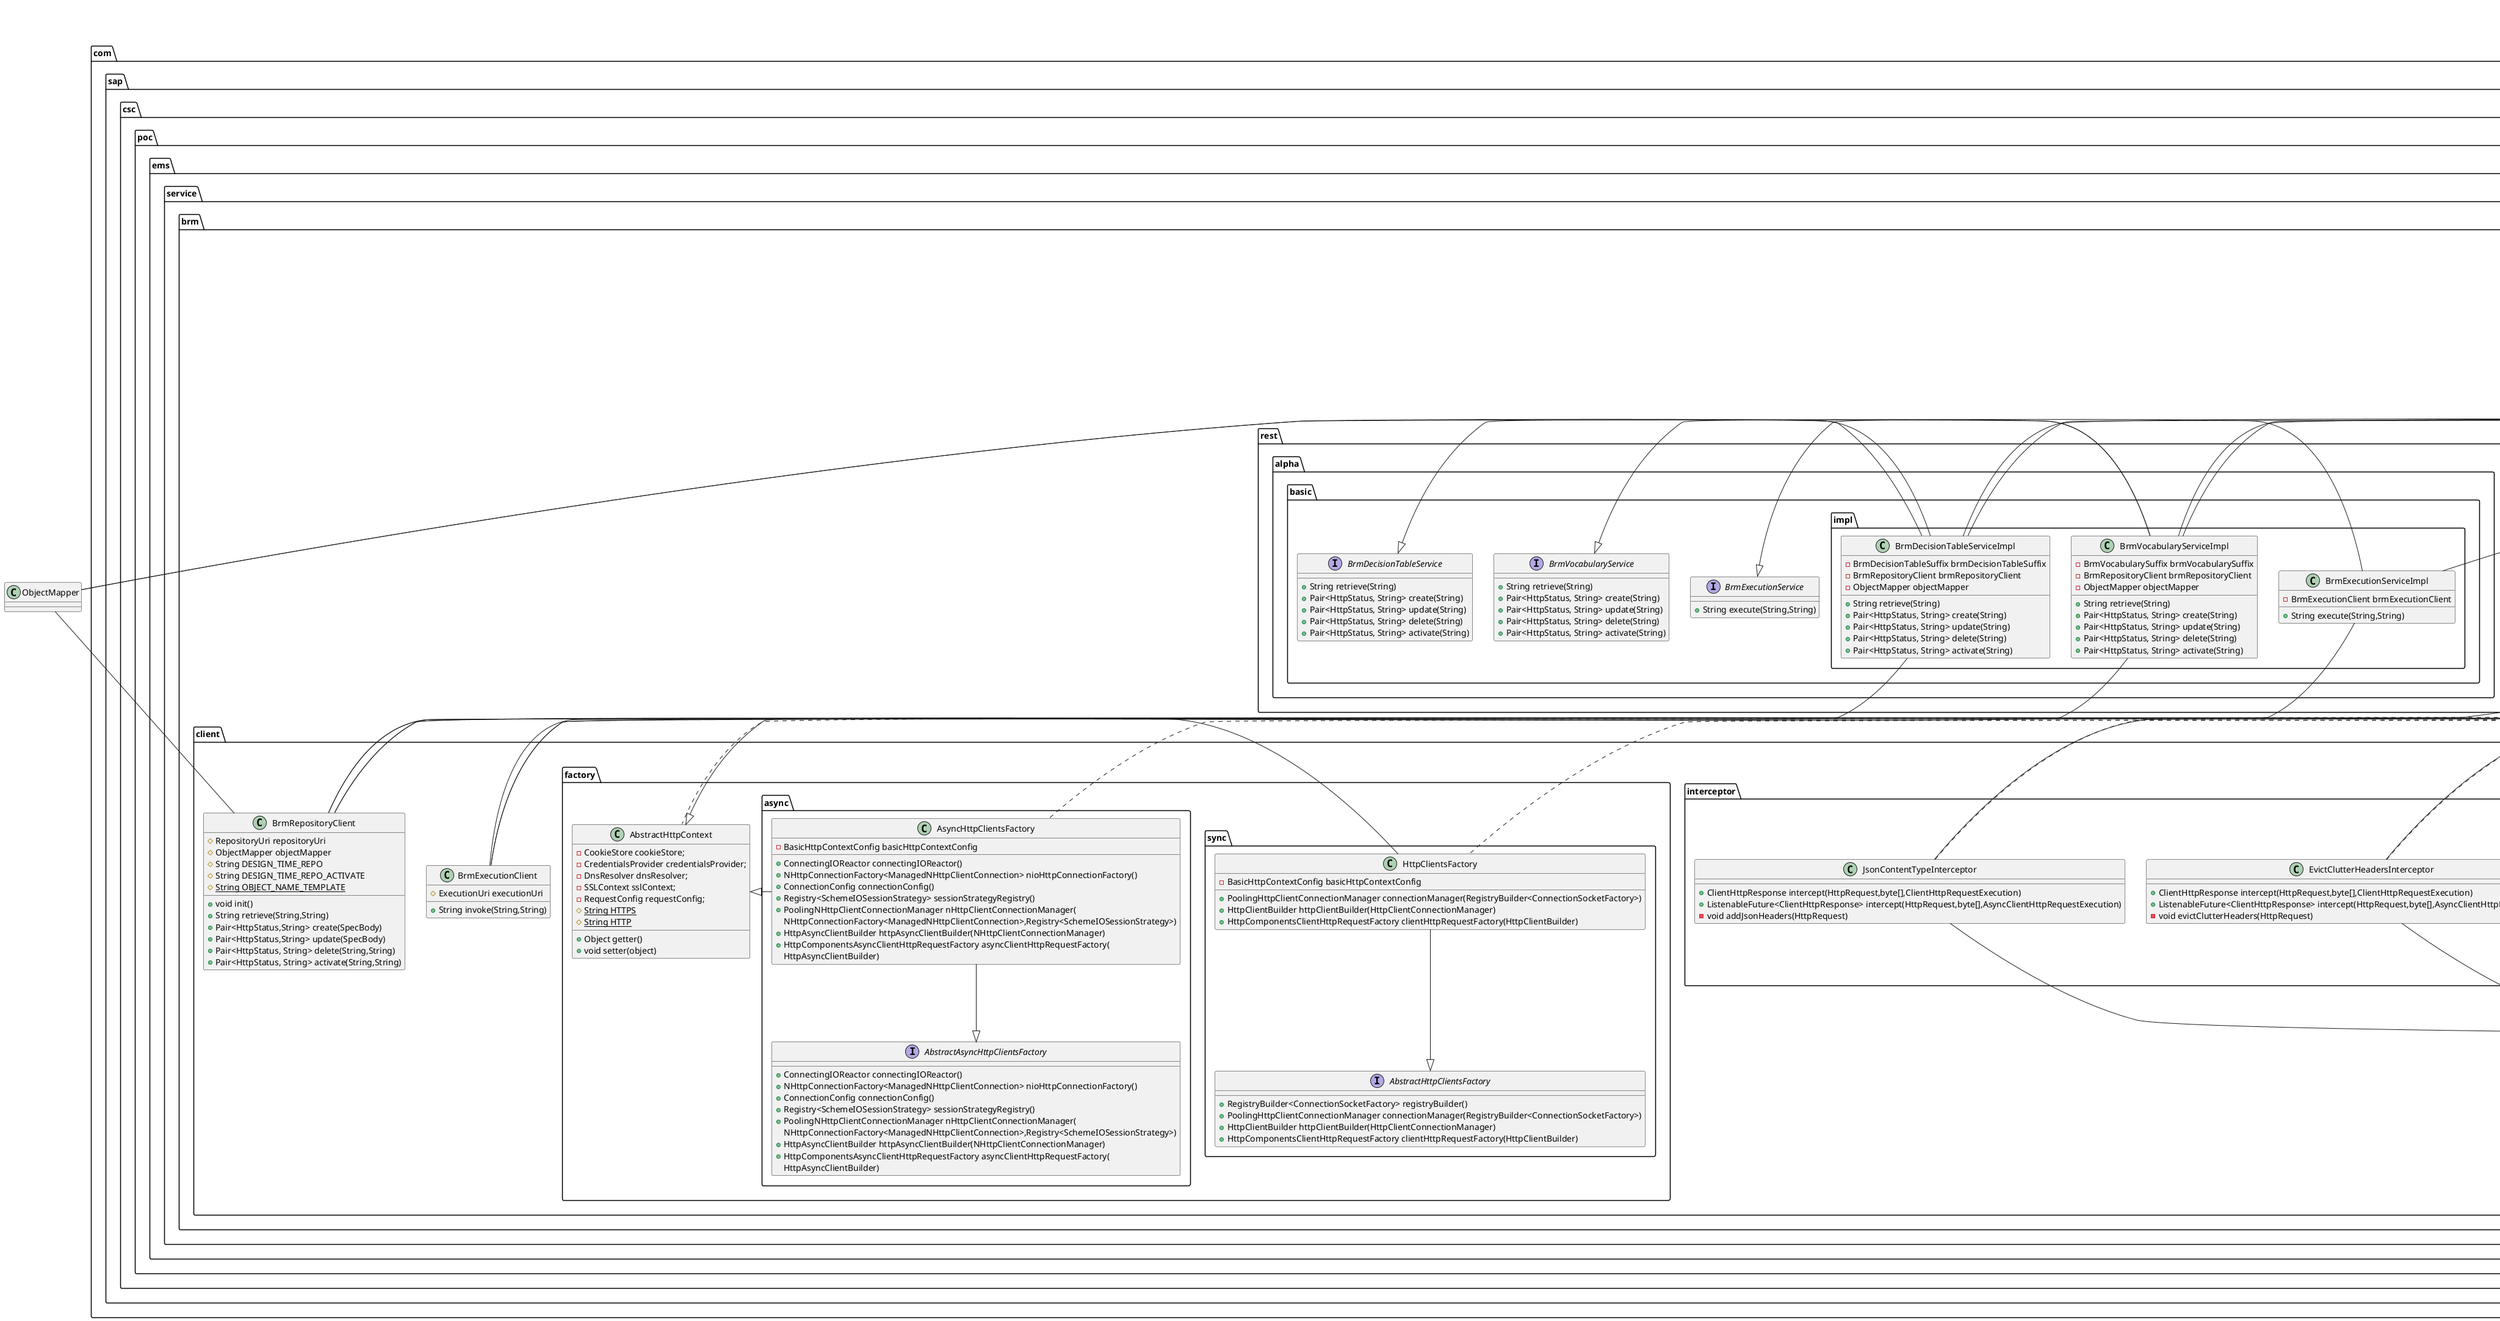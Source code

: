@startuml

'package com.sap.csc.poc.ems {
'    class Bootstrap {
'        {static} void main(String[])
'        void configure(SpringApplicationBuilder)
'    }
'}
'
'SpringBootServletInitializer <|- Bootstrap

package com.sap.csc.poc.ems.service.brm.dto.metadata {
    interface BrmBody {
        +String getEntireName()
    }

    interface BrmSuffix {
        +String getSuffix()
    }

    class BrmMetadata {
        -String packageId
        -String objectName
        -String objectSuffix
        -String status
        +Object getter()
        +void setter(object)
    }

    class BrmVocabularyMetadata {
        -String objectSuffix
    }

    class BrmDecisionTableMetadata {
        -String objectSuffix
    }

    BrmDecisionTableMetadata -|> BrmMetadata
    BrmVocabularyMetadata -|> BrmMetadata

}


package com.sap.csc.poc.ems.service.brm.dto.vocabulary {

    class BrmVocabularySuffix {
        -String packageId
        -String objectName
        -String objectSuffix
        -String status
        +Object getter()
        +void setter(object)
        +String getSuffix()
    }

    class BrmVocabulary {
        -BreVocabularyMetadata metadata
        -BrmVocabularyContent content
        +Object getter()
        +void setter(object)
        +String getEntireName()
    }


    class BrmVocabularyContent {
        -List<DataObject> dataObjects
        +Object getter()
        +void setter(object)
    }

    class DataObject {
        -String name
        -String description
        -List<Attribute> attributes
        -List<Association> associations
        +Object getter()
        +void setter(object)
    }

    class Attribute {
        -String name
        -String description
        -String dataType;
        -String sourceType;
        +Object getter()
        +void setter(object)
    }

    class Association {
        -String name
        -String target
        -String cardinality
        -List<AttributeMapping> ams
        +Object getter()
        +void setter(object)
    }

    class AttributeMapping {
        -String source
        -String target
        +Object getter()
        +void setter(object)
    }

    BrmSuffix <|-- BrmVocabularySuffix
    BrmBody <|- BrmVocabulary

    Association "0..*" - "1" AttributeMapping

    DataObject "1..*" - "1..*" Attribute
    DataObject "0..*" -- "1" Association

    BrmVocabularyContent "1" - "1" DataObject
    BrmVocabulary "1" - "1" BrmVocabularyMetadata
    BrmVocabulary "1" -- "1" BrmVocabularyContent


}

package com.sap.csc.poc.ems.service.brm.dto.decisiontable {

        class BrmDecisionTableSuffix {
            -String packageId
            -String objectName
            -String objectSuffix
            -String status
            +Object getter()
            +void setter(object)
            +String getSuffix()
        }

        class BrmDecisionTable {
            -BrmDecisionTableMetadata metadata
            -BrmDecisionTableContent content
            +Object getter()
            +void setter(object)
            +String getEntireName()
        }


        class BrmDecisionTableContent {
            -String name
            -String description
            -String status
            -RuleBody ruleBody
            -String vocabulary
            -String output
            +Object getter()
            +void setter(object)
        }

        class RuleBody {
            -String type;
            -String hitPolicy
            -RuleBodyContent content
            +Object getter()
            +void setter(object)
        }


        class RuleBodyContent {
           -List<RuleBodyHeader> headers
		   -List<RuleBodyRow> rows
           +Object getter()
           +void setter(object)
        }

        class RuleBodyHeader {
            -String colID
            #String type
            -String name
            -String expression
            -String alias
            #Integer width
            +Object getter()
            +void setter(object)
        }

        class RuleBodyRow {
            -String rowID
            -List<RowItem> rowItems
            +Object getter()
            +void setter(object)
        }

        class RowItem {
            -String colID
            -String content
            -String span
            +Object getter()
            +void setter(object)
        }

        BrmBody <|- BrmDecisionTable
        BrmSuffix <|-- BrmDecisionTableSuffix

        BrmDecisionTable "1" - "1" BrmDecisionTableMetadata
        BrmDecisionTable "1" - "1" BrmDecisionTableContent

        BrmDecisionTableContent "1" -- "1" RuleBody
        RuleBodyContent "1" - "1" RuleBody

        RuleBodyHeader "1..*"-"1" RuleBodyContent
        RuleBodyContent "1..*"--"1" RuleBodyRow
        RowItem "1"-"1..*" RuleBodyRow

}


package com.sap.csc.poc.ems.service.brm.config.http {

    interface HttpContextConfig {
        +{static} Collection<Header> defaultHeaders()
        +{static} Map<String, HttpHost> proxyHosts()
        +CookieStore cookieStore();
        +CredentialsProvider credentialsProvider()
        +DnsResolver dnsResolver()
        +SSLContext sslContext()
        +RequestConfig requestConfig()
    }

    class BasicHttpContextConfig {
        -List<Header> defaultHeaders
        -Map<String, HttpHost> proxyHosts
        #BrmPropertyHolder brmPropertyHolder
        #BrmProxyConfig brmProxyConfig
        +void initial()
        +CookieStore cookieStore();
        +CredentialsProvider credentialsProvider()
        +DnsResolver dnsResolver()
        +SSLContext sslContext()
        +RequestConfig requestConfig()
        #void extractFromLocalEnv(Builder)
        #String getBasicHeader()
    }

    HttpContextConfig <|- BasicHttpContextConfig
}


package com.sap.csc.poc.ems.service.brm.config.property {

    class BrmPropertyHolder {
        #AuthenticationConfig authentication
        #UriConfig uri
        +Object getter()
        +void setter(object)
    }

    class AuthenticationConfig {
        #String mode
        #String basicToken
        #String username
        #String password
        +Object getter()
        +void setter(object)
    }

    class UriConfig {
        #RepositoryUri repository
        #ExecutionUri execution
        +Object getter()
        +void setter(object)
    }

    class RepositoryUri {
        #String root
        #String csrf
        +Object getter()
        +void setter(object)
    }

    class ExecutionUri {
        #String root
        #String csrf
        +Object getter()
        +void setter(object)
    }

    BrmPropertyHolder -- AuthenticationConfig
    BrmPropertyHolder -- UriConfig
    UriConfig -- RepositoryUri
    ExecutionUri -- UriConfig

}


package com.sap.csc.poc.ems.service.brm.config.proxy {

    class BrmProxyConfig {
        #HttpProxyConfig httpProxyConfig
        #HttpsProxyConfig httpsProxyConfig
        +Object getter()
        +void setter(object)
    }

    class HttpProxyConfig {
        #String host
        #Integer port
        +Object getter()
        +void setter(object)
    }

    class HttpsProxyConfig {
        #String host
        #Integer port
        +Object getter()
        +void setter(object)
    }

    BrmProxyConfig - HttpProxyConfig
    HttpsProxyConfig - BrmProxyConfig
}

BrmPropertyHolder -- HttpContextConfig
BrmProxyConfig -- HttpContextConfig


package com.sap.csc.poc.ems.service.brm.config.web {

    class HttpApiService {
        -{static} int[] HIDDEN_PORTS
        #Logger logger
        -HttpSession httpSession
        -HttpServletRequest httpServletRequest
        -HttpServletResponse httpServletResponse
        +Object getter()
        +void setter(object)
    }

    class WebConfig {
        +FilterRegistrationBean corsFilterRegistration()
    }

}

HttpSession - HttpApiService
HttpServletRequest - HttpApiService
httpServletResponse - HttpApiService


package com.sap.csc.poc.ems.service.brm.client {

    class BrmRepositoryClient {
        #RepositoryUri repositoryUri
        #ObjectMapper objectMapper
        #String DESIGN_TIME_REPO
        #String DESIGN_TIME_REPO_ACTIVATE
        #{static}String OBJECT_NAME_TEMPLATE
        +void init()
        +String retrieve(String,String)
        +Pair<HttpStatus,String> create(SpecBody)
        +Pair<HttpStatus,String> update(SpecBody)
        +Pair<HttpStatus, String> delete(String,String)
        +Pair<HttpStatus, String> activate(String,String)
    }

    class BrmExecutionClient {
        #ExecutionUri executionUri
        +String invoke(String,String)
    }

}


BrmRepositoryClient - ObjectMapper
RepositoryUri - BrmRepositoryClient
ExecutionUri - BrmExecutionClient


package com.sap.csc.poc.ems.service.brm.client.template {

    class MightyRestTemplate {
        #{static}ThreadLocal<RestTemplate> restTemplateLocal
        #{static}ThreadLocal<AsyncRestTemplate> asyncRestTemplateLocal
        -RestTemplate restTemplate
        -AsyncRestTemplate asyncRestTemplate
        #EvictClutterHeadersInterceptor evictClutterHeadersInterceptor
        #JsonContentTypeInterceptor jsonContentTypeInterceptor
        #CacheXsrfTokenInterceptor cacheXsrfTokenInterceptor
        #IgnoreResponseErrorHandler errorHandler
        #HttpComponentsClientHttpRequestFactory clientHttpRequestFactory
        #HttpComponentsAsyncClientHttpRequestFactory asyncClientHttpRequestFactory
        +void setClientHttpRequestFactory(HttpComponentsClientHttpRequestFactory)
        +void setAsyncClientHttpRequestFactory(HttpComponentsAsyncClientHttpRequestFactory)
        +void initial()
        -void initialRestTemplate()
        -void initialAsyncRestTemplate()
        +RestTemplate getRestTemplate()
        +AsyncRestTemplate getAsyncRestTemplate()

    }

    class CsrfRestTemplate {
        +void initial()
    }
    CsrfRestTemplate -|> MightyRestTemplate


}

MightyRestTemplate - RestTemplate
MightyRestTemplate - AsyncRestTemplate


interface ClientHttpRequestInterceptor
interface AsyncClientHttpRequestInterceptor


package com.sap.csc.poc.ems.service.brm.client.interceptor {

    class EvictClutterHeadersInterceptor {
        +ClientHttpResponse intercept(HttpRequest,byte[],ClientHttpRequestExecution)
        +ListenableFuture<ClientHttpResponse> intercept(HttpRequest,byte[],AsyncClientHttpRequestExecution)
        -void evictClutterHeaders(HttpRequest)
    }

    class JsonContentTypeInterceptor {
        +ClientHttpResponse intercept(HttpRequest,byte[],ClientHttpRequestExecution)
        +ListenableFuture<ClientHttpResponse> intercept(HttpRequest,byte[],AsyncClientHttpRequestExecution)
        -void addJsonHeaders(HttpRequest)
    }

    class CacheXsrfTokenInterceptor {
    	#CsrfRestTemplate csrfRestTemplate
    	#BrmPropertyHolder brmPropertyHolder
    	-ConcurrentHashMap<String, Pair<String, Calendar>> csrfTokenMap
    	-{static}String X_CSRF_TOKEN
        +ClientHttpResponse intercept(HttpRequest,byte[],ClientHttpRequestExecution)
        +ListenableFuture<ClientHttpResponse> intercept(HttpRequest,byte[],AsyncClientHttpRequestExecution)
        -void addCsrfHeaders((HttpRequest)
        -void addBasicAuthHeader(HttpRequest)
        -String getCsrfToken(String)
        -String getDesignTimeXsrfToken()
        -String getRunTimeCsrfToken()
        -Date getExpirationTime()
    }

    EvictClutterHeadersInterceptor --|> ClientHttpRequestInterceptor
    EvictClutterHeadersInterceptor -|> AsyncClientHttpRequestInterceptor

    JsonContentTypeInterceptor --|> ClientHttpRequestInterceptor
    JsonContentTypeInterceptor -|> AsyncClientHttpRequestInterceptor

    CacheXsrfTokenInterceptor --|> ClientHttpRequestInterceptor
    CacheXsrfTokenInterceptor -|> AsyncClientHttpRequestInterceptor

}

MightyRestTemplate . EvictClutterHeadersInterceptor
MightyRestTemplate . JsonContentTypeInterceptor
MightyRestTemplate . CacheXsrfTokenInterceptor

BrmRepositoryClient -|> MightyRestTemplate
BrmExecutionClient -|> MightyRestTemplate


package com.sap.csc.poc.ems.service.brm.client.factory {

    class AbstractHttpContext {
        -CookieStore cookieStore;
        -CredentialsProvider credentialsProvider;
        -DnsResolver dnsResolver;
        -SSLContext sslContext;
        -RequestConfig requestConfig;
        #{static} String HTTPS
        #{static} String HTTP
        +Object getter()
        +void setter(object)
    }

    BasicHttpContextConfig . AbstractHttpContext
}


package com.sap.csc.poc.ems.service.brm.client.factory.sync {

    interface AbstractHttpClientsFactory {
        +RegistryBuilder<ConnectionSocketFactory> registryBuilder()
        +PoolingHttpClientConnectionManager connectionManager(RegistryBuilder<ConnectionSocketFactory>)
        +HttpClientBuilder httpClientBuilder(HttpClientConnectionManager)
        +HttpComponentsClientHttpRequestFactory clientHttpRequestFactory(HttpClientBuilder)
    }

    class HttpClientsFactory {
        -BasicHttpContextConfig basicHttpContextConfig
        +PoolingHttpClientConnectionManager connectionManager(RegistryBuilder<ConnectionSocketFactory>)
        +HttpClientBuilder httpClientBuilder(HttpClientConnectionManager)
        +HttpComponentsClientHttpRequestFactory clientHttpRequestFactory(HttpClientBuilder)
    }

    AbstractHttpContext <|- HttpClientsFactory
    HttpClientsFactory --|> AbstractHttpClientsFactory
    BasicHttpContextConfig . HttpClientsFactory
}


package com.sap.csc.poc.ems.service.brm.client.factory.async {

    interface AbstractAsyncHttpClientsFactory {
        +ConnectingIOReactor connectingIOReactor()
        +NHttpConnectionFactory<ManagedNHttpClientConnection> nioHttpConnectionFactory()
        +ConnectionConfig connectionConfig()
        +Registry<SchemeIOSessionStrategy> sessionStrategyRegistry()
        +PoolingNHttpClientConnectionManager nHttpClientConnectionManager(
           NHttpConnectionFactory<ManagedNHttpClientConnection>,Registry<SchemeIOSessionStrategy>)
        +HttpAsyncClientBuilder httpAsyncClientBuilder(NHttpClientConnectionManager)
        +HttpComponentsAsyncClientHttpRequestFactory asyncClientHttpRequestFactory(
                HttpAsyncClientBuilder)
    }

    class AsyncHttpClientsFactory {
        -BasicHttpContextConfig basicHttpContextConfig
        +ConnectingIOReactor connectingIOReactor()
        +NHttpConnectionFactory<ManagedNHttpClientConnection> nioHttpConnectionFactory()
        +ConnectionConfig connectionConfig()
        +Registry<SchemeIOSessionStrategy> sessionStrategyRegistry()
        +PoolingNHttpClientConnectionManager nHttpClientConnectionManager(
           NHttpConnectionFactory<ManagedNHttpClientConnection>,Registry<SchemeIOSessionStrategy>)
        +HttpAsyncClientBuilder httpAsyncClientBuilder(NHttpClientConnectionManager)
        +HttpComponentsAsyncClientHttpRequestFactory asyncClientHttpRequestFactory(
                HttpAsyncClientBuilder)
    }

    AbstractHttpContext <|- AsyncHttpClientsFactory
    AsyncHttpClientsFactory --|> AbstractAsyncHttpClientsFactory
    BasicHttpContextConfig . AsyncHttpClientsFactory

}

class ObjectMapper

package com.sap.csc.poc.ems.service.brm.rest.alpha.basic {

    interface BrmVocabularyService {
        +String retrieve(String)
        +Pair<HttpStatus, String> create(String)
        +Pair<HttpStatus, String> update(String)
        +Pair<HttpStatus, String> delete(String)
        +Pair<HttpStatus, String> activate(String)
    }

    interface BrmDecisionTableService {
        +String retrieve(String)
        +Pair<HttpStatus, String> create(String)
        +Pair<HttpStatus, String> update(String)
        +Pair<HttpStatus, String> delete(String)
        +Pair<HttpStatus, String> activate(String)
    }

    interface BrmExecutionService {
        +String execute(String,String)
    }

}

package com.sap.csc.poc.ems.service.brm.rest.alpha.basic.impl {

    class BrmVocabularyServiceImpl {
        -BrmVocabularySuffix brmVocabularySuffix
        -BrmRepositoryClient brmRepositoryClient
        -ObjectMapper objectMapper
        +String retrieve(String)
        +Pair<HttpStatus, String> create(String)
        +Pair<HttpStatus, String> update(String)
        +Pair<HttpStatus, String> delete(String)
        +Pair<HttpStatus, String> activate(String)
    }

    HttpApiService <|-- BrmVocabularyServiceImpl
    BrmVocabularyServiceImpl -|> BrmVocabularyService
    BrmVocabularyServiceImpl - BrmRepositoryClient
    BrmVocabularyServiceImpl - BrmVocabularySuffix

    ObjectMapper - BrmVocabularyServiceImpl

    class BrmDecisionTableServiceImpl {
        -BrmDecisionTableSuffix brmDecisionTableSuffix
        -BrmRepositoryClient brmRepositoryClient
        -ObjectMapper objectMapper
        +String retrieve(String)
        +Pair<HttpStatus, String> create(String)
        +Pair<HttpStatus, String> update(String)
        +Pair<HttpStatus, String> delete(String)
        +Pair<HttpStatus, String> activate(String)
    }

    HttpApiService <|-- BrmDecisionTableServiceImpl
    BrmDecisionTableServiceImpl -|> BrmDecisionTableService
    BrmDecisionTableServiceImpl - BrmRepositoryClient
    BrmDecisionTableServiceImpl - BrmDecisionTableSuffix


    ObjectMapper - BrmDecisionTableServiceImpl

    class BrmExecutionServiceImpl {
        -BrmExecutionClient brmExecutionClient
        +String execute(String,String)
    }

    HttpApiService <|-- BrmExecutionServiceImpl
    BrmExecutionServiceImpl -|> BrmExecutionService
    BrmExecutionServiceImpl - BrmExecutionClient

}

@enduml
